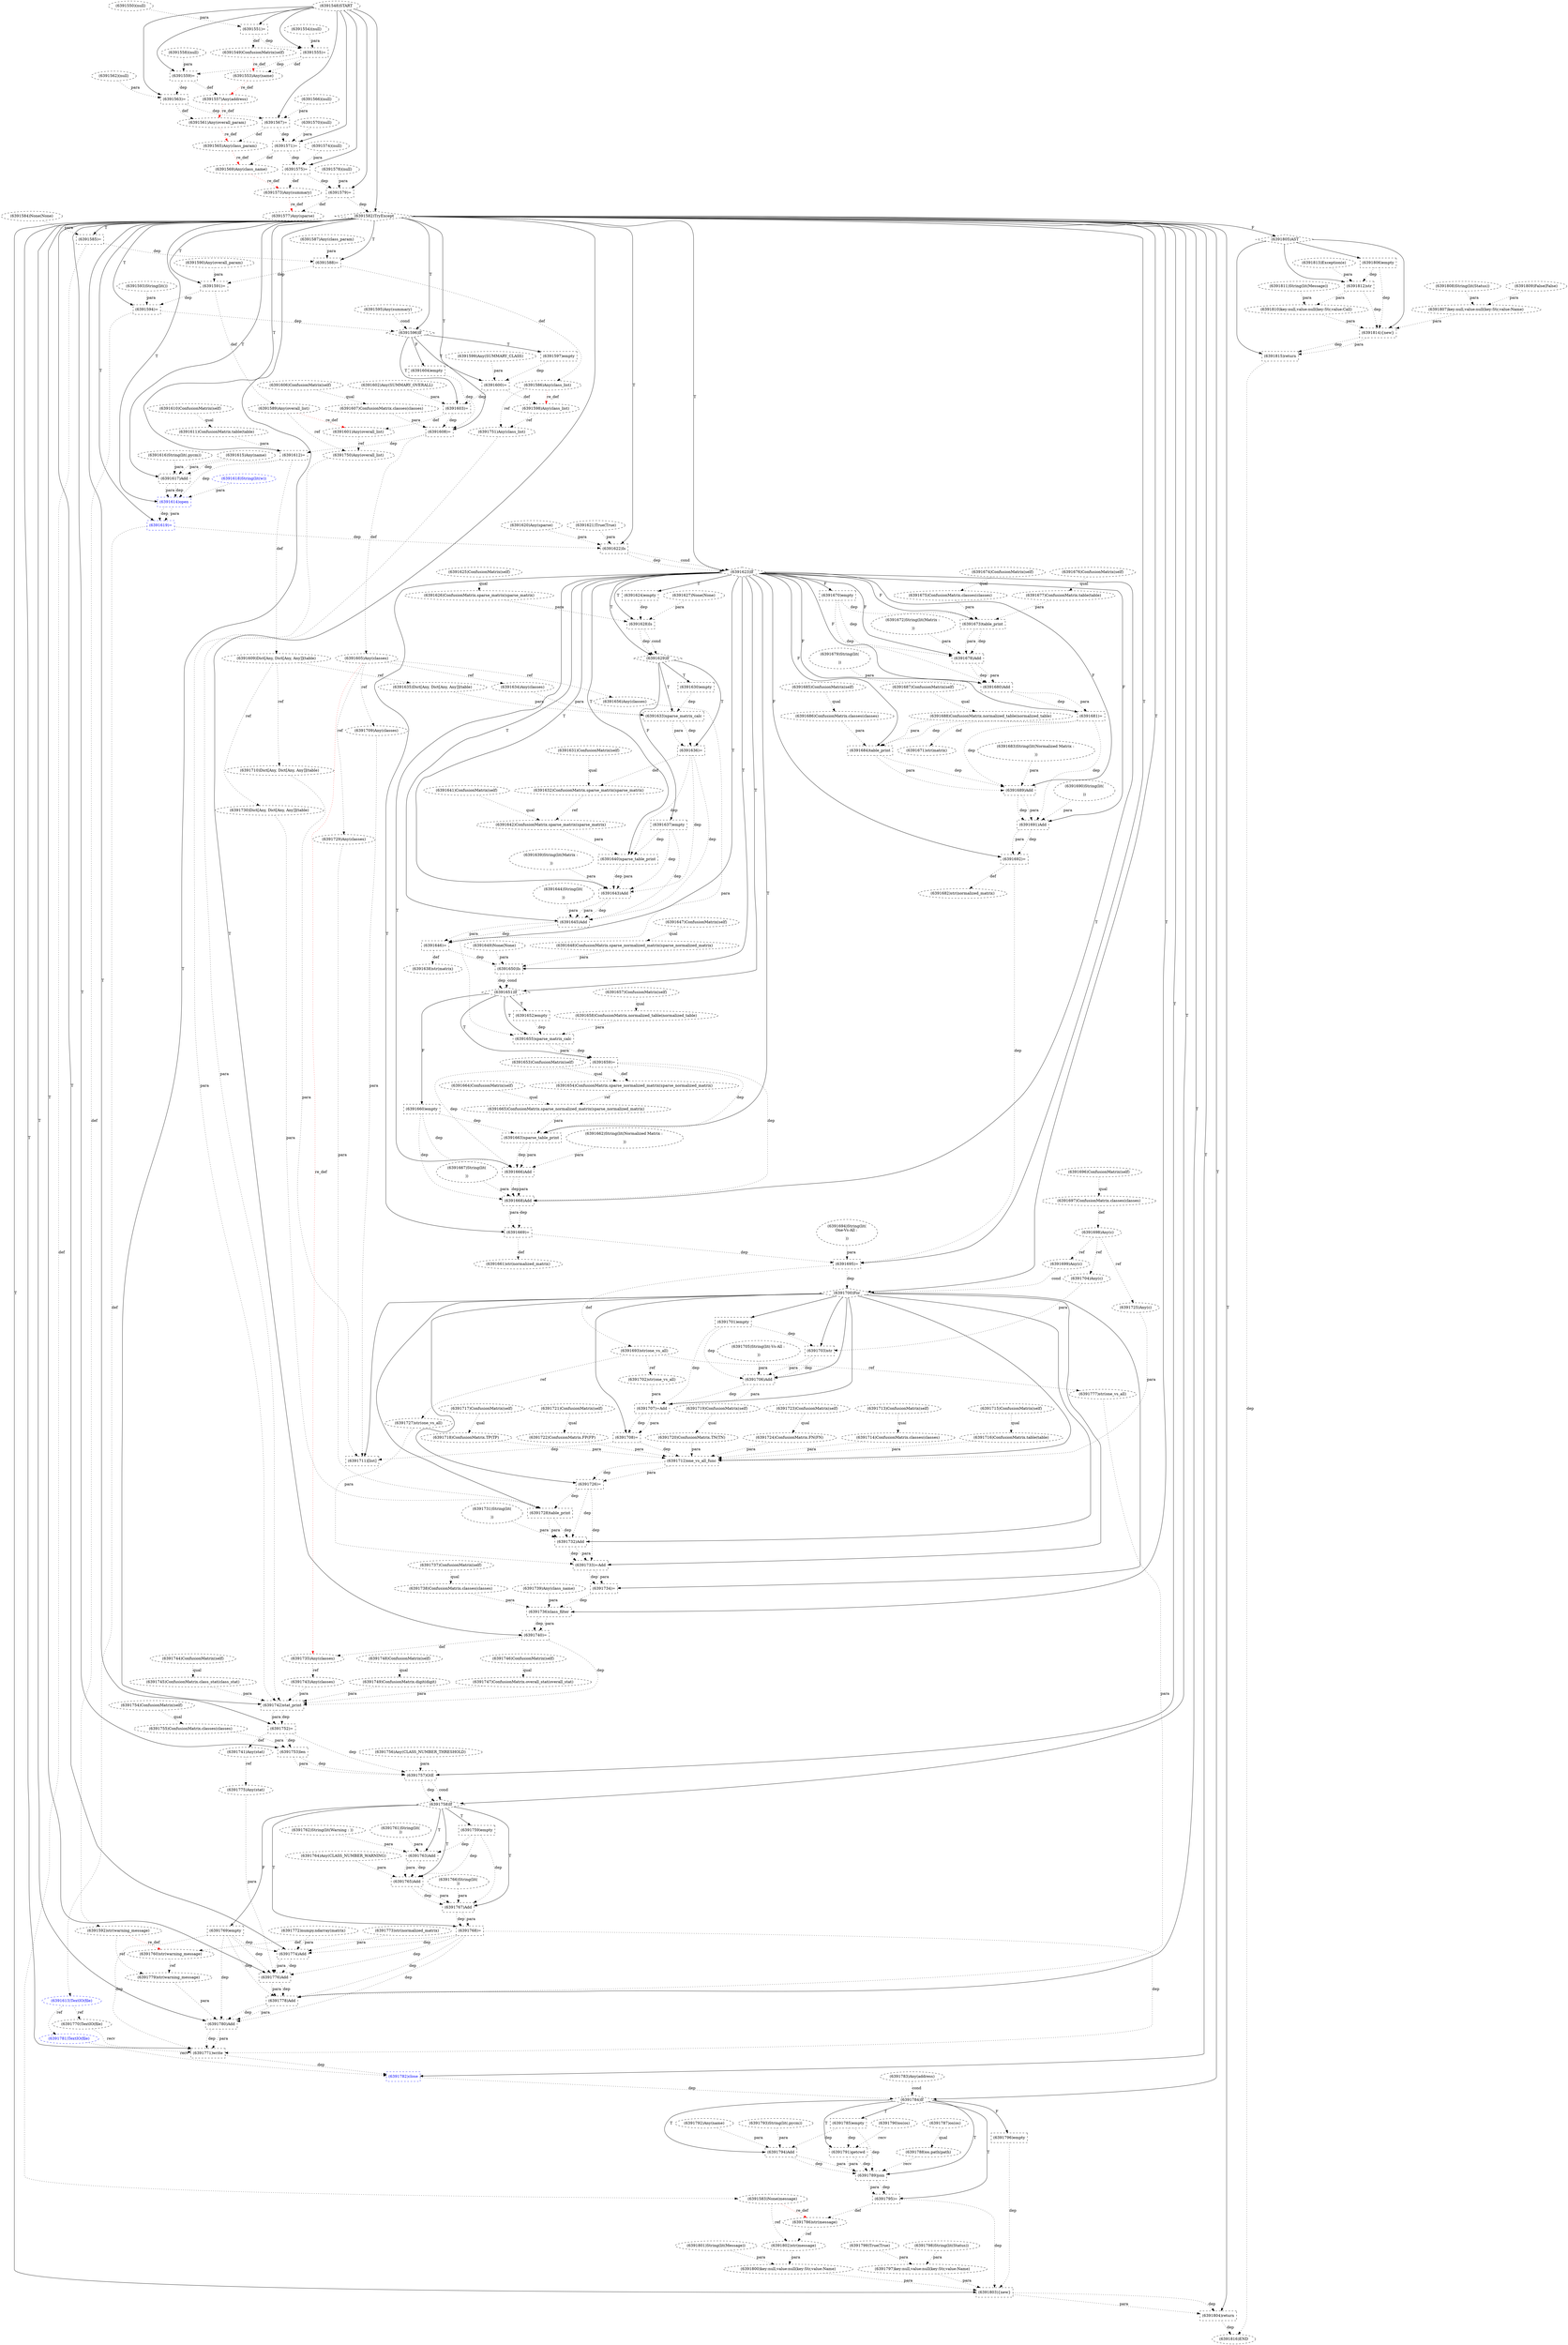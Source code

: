 digraph G {
1 [label="(6391770)TextIO(file)" shape=ellipse style=dashed]
2 [label="(6391604)empty" shape=box style=dashed]
3 [label="(6391626)ConfusionMatrix.sparse_matrix(sparse_matrix)" shape=ellipse style=dashed]
4 [label="(6391708)=" shape=box style=dashed]
5 [label="(6391728)table_print" shape=box style=dashed]
6 [label="(6391712)one_vs_all_func" shape=box style=dashed]
7 [label="(6391763)Add" shape=box style=dashed]
8 [label="(6391570)(null)" shape=ellipse style=dashed]
9 [label="(6391641)ConfusionMatrix(self)" shape=ellipse style=dashed]
10 [label="(6391698)Any(c)" shape=ellipse style=dashed]
11 [label="(6391636)=" shape=box style=dashed]
12 [label="(6391727)str(one_vs_all)" shape=ellipse style=dashed]
13 [label="(6391652)empty" shape=box style=dashed]
14 [label="(6391707)=Add" shape=box style=dashed]
15 [label="(6391649)None(None)" shape=ellipse style=dashed]
16 [label="(6391695)=" shape=box style=dashed]
17 [label="(6391786)str(message)" shape=ellipse style=dashed]
18 [label="(6391774)Add" shape=box style=dashed]
19 [label="(6391735)Any(classes)" shape=ellipse style=dashed]
20 [label="(6391669)=" shape=box style=dashed]
21 [label="(6391557)Any(address)" shape=ellipse style=dashed]
22 [label="(6391683)String(lit(Normalized Matrix : 

))" shape=ellipse style=dashed]
23 [label="(6391701)empty" shape=box style=dashed]
24 [label="(6391710)Dict[Any, Dict[Any, Any]](table)" shape=ellipse style=dashed]
25 [label="(6391749)ConfusionMatrix.digit(digit)" shape=ellipse style=dashed]
26 [label="(6391748)ConfusionMatrix(self)" shape=ellipse style=dashed]
27 [label="(6391587)Any(class_param)" shape=ellipse style=dashed]
28 [label="(6391638)str(matrix)" shape=ellipse style=dashed]
29 [label="(6391769)empty" shape=box style=dashed]
30 [label="(6391622)Is" shape=box style=dashed]
31 [label="(6391716)ConfusionMatrix.table(table)" shape=ellipse style=dashed]
32 [label="(6391632)ConfusionMatrix.sparse_matrix(sparse_matrix)" shape=ellipse style=dashed]
33 [label="(6391664)ConfusionMatrix(self)" shape=ellipse style=dashed]
34 [label="(6391680)Add" shape=box style=dashed]
35 [label="(6391718)ConfusionMatrix.TP(TP)" shape=ellipse style=dashed]
36 [label="(6391644)String(lit(

))" shape=ellipse style=dashed]
37 [label="(6391645)Add" shape=box style=dashed]
38 [label="(6391792)Any(name)" shape=ellipse style=dashed]
39 [label="(6391623)If" shape=diamond style=dashed]
40 [label="(6391673)table_print" shape=box style=dashed]
41 [label="(6391598)Any(class_list)" shape=ellipse style=dashed]
42 [label="(6391719)ConfusionMatrix(self)" shape=ellipse style=dashed]
43 [label="(6391600)=" shape=box style=dashed]
44 [label="(6391630)empty" shape=box style=dashed]
45 [label="(6391606)ConfusionMatrix(self)" shape=ellipse style=dashed]
46 [label="(6391668)Add" shape=box style=dashed]
47 [label="(6391686)ConfusionMatrix.classes(classes)" shape=ellipse style=dashed]
48 [label="(6391657)ConfusionMatrix(self)" shape=ellipse style=dashed]
49 [label="(6391696)ConfusionMatrix(self)" shape=ellipse style=dashed]
50 [label="(6391758)If" shape=diamond style=dashed]
51 [label="(6391659)=" shape=box style=dashed]
52 [label="(6391731)String(lit(

))" shape=ellipse style=dashed]
53 [label="(6391782)close" shape=box style=dashed color=blue fontcolor=blue]
54 [label="(6391778)Add" shape=box style=dashed]
55 [label="(6391553)Any(name)" shape=ellipse style=dashed]
56 [label="(6391585)=" shape=box style=dashed]
57 [label="(6391617)Add" shape=box style=dashed]
58 [label="(6391804)return" shape=box style=dashed]
59 [label="(6391610)ConfusionMatrix(self)" shape=ellipse style=dashed]
60 [label="(6391725)Any(c)" shape=ellipse style=dashed]
61 [label="(6391620)Any(sparse)" shape=ellipse style=dashed]
62 [label="(6391631)ConfusionMatrix(self)" shape=ellipse style=dashed]
63 [label="(6391753)len" shape=box style=dashed]
64 [label="(6391639)String(lit(Matrix : 

))" shape=ellipse style=dashed]
65 [label="(6391806)empty" shape=box style=dashed]
66 [label="(6391648)ConfusionMatrix.sparse_normalized_matrix(sparse_normalized_matrix)" shape=ellipse style=dashed]
67 [label="(6391803){new}" shape=box style=dashed]
68 [label="(6391588)=" shape=box style=dashed]
69 [label="(6391675)ConfusionMatrix.classes(classes)" shape=ellipse style=dashed]
70 [label="(6391746)ConfusionMatrix(self)" shape=ellipse style=dashed]
71 [label="(6391592)str(warning_message)" shape=ellipse style=dashed]
72 [label="(6391616)String(lit(.pycm))" shape=ellipse style=dashed]
73 [label="(6391670)empty" shape=box style=dashed]
74 [label="(6391687)ConfusionMatrix(self)" shape=ellipse style=dashed]
75 [label="(6391665)ConfusionMatrix.sparse_normalized_matrix(sparse_normalized_matrix)" shape=ellipse style=dashed]
76 [label="(6391784)If" shape=diamond style=dashed]
77 [label="(6391691)Add" shape=box style=dashed]
78 [label="(6391797)key:null,value:null(key:Str,value:Name)" shape=ellipse style=dashed]
79 [label="(6391551)=" shape=box style=dashed]
80 [label="(6391684)table_print" shape=box style=dashed]
81 [label="(6391562)(null)" shape=ellipse style=dashed]
82 [label="(6391699)Any(c)" shape=ellipse style=dashed]
83 [label="(6391721)ConfusionMatrix(self)" shape=ellipse style=dashed]
84 [label="(6391779)str(warning_message)" shape=ellipse style=dashed]
85 [label="(6391614)open" shape=box style=dashed color=blue fontcolor=blue]
86 [label="(6391802)str(message)" shape=ellipse style=dashed]
87 [label="(6391667)String(lit(

))" shape=ellipse style=dashed]
88 [label="(6391602)Any(SUMMARY_OVERALL)" shape=ellipse style=dashed]
89 [label="(6391637)empty" shape=box style=dashed]
90 [label="(6391742)stat_print" shape=box style=dashed]
91 [label="(6391643)Add" shape=box style=dashed]
92 [label="(6391775)Any(stat)" shape=ellipse style=dashed]
93 [label="(6391692)=" shape=box style=dashed]
94 [label="(6391780)Add" shape=box style=dashed]
95 [label="(6391582)TryExcept" shape=diamond style=dashed]
96 [label="(6391754)ConfusionMatrix(self)" shape=ellipse style=dashed]
97 [label="(6391628)Is" shape=box style=dashed]
98 [label="(6391599)Any(SUMMARY_CLASS)" shape=ellipse style=dashed]
99 [label="(6391627)None(None)" shape=ellipse style=dashed]
100 [label="(6391646)=" shape=box style=dashed]
101 [label="(6391768)=" shape=box style=dashed]
102 [label="(6391799)True(True)" shape=ellipse style=dashed]
103 [label="(6391713)ConfusionMatrix(self)" shape=ellipse style=dashed]
104 [label="(6391565)Any(class_param)" shape=ellipse style=dashed]
105 [label="(6391589)Any(overall_list)" shape=ellipse style=dashed]
106 [label="(6391660)empty" shape=box style=dashed]
107 [label="(6391571)=" shape=box style=dashed]
108 [label="(6391815)return" shape=box style=dashed]
109 [label="(6391681)=" shape=box style=dashed]
110 [label="(6391793)String(lit(.pycm))" shape=ellipse style=dashed]
111 [label="(6391697)ConfusionMatrix.classes(classes)" shape=ellipse style=dashed]
112 [label="(6391790)os(os)" shape=ellipse style=dashed]
113 [label="(6391794)Add" shape=box style=dashed]
114 [label="(6391795)=" shape=box style=dashed]
115 [label="(6391666)Add" shape=box style=dashed]
116 [label="(6391677)ConfusionMatrix.table(table)" shape=ellipse style=dashed]
117 [label="(6391717)ConfusionMatrix(self)" shape=ellipse style=dashed]
118 [label="(6391647)ConfusionMatrix(self)" shape=ellipse style=dashed]
119 [label="(6391550)(null)" shape=ellipse style=dashed]
120 [label="(6391583)None(message)" shape=ellipse style=dashed]
121 [label="(6391760)str(warning_message)" shape=ellipse style=dashed]
122 [label="(6391586)Any(class_list)" shape=ellipse style=dashed]
123 [label="(6391593)String(lit())" shape=ellipse style=dashed]
124 [label="(6391814){new}" shape=box style=dashed]
125 [label="(6391601)Any(overall_list)" shape=ellipse style=dashed]
126 [label="(6391688)ConfusionMatrix.normalized_table(normalized_table)" shape=ellipse style=dashed]
127 [label="(6391709)Any(classes)" shape=ellipse style=dashed]
128 [label="(6391811)String(lit(Message))" shape=ellipse style=dashed]
129 [label="(6391689)Add" shape=box style=dashed]
130 [label="(6391690)String(lit(

))" shape=ellipse style=dashed]
131 [label="(6391577)Any(sparse)" shape=ellipse style=dashed]
132 [label="(6391711)[list]" shape=box style=dashed]
133 [label="(6391730)Dict[Any, Dict[Any, Any]](table)" shape=ellipse style=dashed]
134 [label="(6391679)String(lit(

))" shape=ellipse style=dashed]
135 [label="(6391704)Any(c)" shape=ellipse style=dashed]
136 [label="(6391655)sparse_matrix_calc" shape=box style=dashed]
137 [label="(6391702)str(one_vs_all)" shape=ellipse style=dashed]
138 [label="(6391777)str(one_vs_all)" shape=ellipse style=dashed]
139 [label="(6391642)ConfusionMatrix.sparse_matrix(sparse_matrix)" shape=ellipse style=dashed]
140 [label="(6391785)empty" shape=box style=dashed]
141 [label="(6391726)=" shape=box style=dashed]
142 [label="(6391590)Any(overall_param)" shape=ellipse style=dashed]
143 [label="(6391662)String(lit(Normalized Matrix : 

))" shape=ellipse style=dashed]
144 [label="(6391700)For" shape=diamond style=dashed]
145 [label="(6391796)empty" shape=box style=dashed]
146 [label="(6391603)=" shape=box style=dashed]
147 [label="(6391791)getcwd" shape=box style=dashed]
148 [label="(6391656)Any(classes)" shape=ellipse style=dashed]
149 [label="(6391607)ConfusionMatrix.classes(classes)" shape=ellipse style=dashed]
150 [label="(6391635)Dict[Any, Dict[Any, Any]](table)" shape=ellipse style=dashed]
151 [label="(6391757)GtE" shape=box style=dashed]
152 [label="(6391653)ConfusionMatrix(self)" shape=ellipse style=dashed]
153 [label="(6391694)String(lit(
One-Vs-All : 

))" shape=ellipse style=dashed]
154 [label="(6391554)(null)" shape=ellipse style=dashed]
155 [label="(6391734)=" shape=box style=dashed]
156 [label="(6391629)If" shape=diamond style=dashed]
157 [label="(6391703)str" shape=box style=dashed]
158 [label="(6391744)ConfusionMatrix(self)" shape=ellipse style=dashed]
159 [label="(6391766)String(lit(
))" shape=ellipse style=dashed]
160 [label="(6391574)(null)" shape=ellipse style=dashed]
161 [label="(6391621)True(True)" shape=ellipse style=dashed]
162 [label="(6391759)empty" shape=box style=dashed]
163 [label="(6391750)Any(overall_list)" shape=ellipse style=dashed]
164 [label="(6391579)=" shape=box style=dashed]
165 [label="(6391722)ConfusionMatrix.FP(FP)" shape=ellipse style=dashed]
166 [label="(6391573)Any(summary)" shape=ellipse style=dashed]
167 [label="(6391732)Add" shape=box style=dashed]
168 [label="(6391787)os(os)" shape=ellipse style=dashed]
169 [label="(6391801)String(lit(Message))" shape=ellipse style=dashed]
170 [label="(6391596)If" shape=diamond style=dashed]
171 [label="(6391569)Any(class_name)" shape=ellipse style=dashed]
172 [label="(6391752)=" shape=box style=dashed]
173 [label="(6391772)numpy.ndarray(matrix)" shape=ellipse style=dashed]
174 [label="(6391783)Any(address)" shape=ellipse style=dashed]
175 [label="(6391741)Any(stat)" shape=ellipse style=dashed]
176 [label="(6391591)=" shape=box style=dashed]
177 [label="(6391609)Dict[Any, Dict[Any, Any]](table)" shape=ellipse style=dashed]
178 [label="(6391561)Any(overall_param)" shape=ellipse style=dashed]
179 [label="(6391654)ConfusionMatrix.sparse_normalized_matrix(sparse_normalized_matrix)" shape=ellipse style=dashed]
180 [label="(6391566)(null)" shape=ellipse style=dashed]
181 [label="(6391788)os.path(path)" shape=ellipse style=dashed]
182 [label="(6391810)key:null,value:null(key:Str,value:Call)" shape=ellipse style=dashed]
183 [label="(6391813)Exception(e)" shape=ellipse style=dashed]
184 [label="(6391747)ConfusionMatrix.overall_stat(overall_stat)" shape=ellipse style=dashed]
185 [label="(6391773)str(normalized_matrix)" shape=ellipse style=dashed]
186 [label="(6391651)If" shape=diamond style=dashed]
187 [label="(6391805)AST" shape=diamond style=dashed]
188 [label="(6391658)ConfusionMatrix.normalized_table(normalized_table)" shape=ellipse style=dashed]
189 [label="(6391575)=" shape=box style=dashed]
190 [label="(6391723)ConfusionMatrix(self)" shape=ellipse style=dashed]
191 [label="(6391584)None(None)" shape=ellipse style=dashed]
192 [label="(6391634)Any(classes)" shape=ellipse style=dashed]
193 [label="(6391729)Any(classes)" shape=ellipse style=dashed]
194 [label="(6391548)START" style=dashed]
195 [label="(6391745)ConfusionMatrix.class_stat(class_stat)" shape=ellipse style=dashed]
196 [label="(6391751)Any(class_list)" shape=ellipse style=dashed]
197 [label="(6391567)=" shape=box style=dashed]
198 [label="(6391685)ConfusionMatrix(self)" shape=ellipse style=dashed]
199 [label="(6391663)sparse_table_print" shape=box style=dashed]
200 [label="(6391597)empty" shape=box style=dashed]
201 [label="(6391808)String(lit(Status))" shape=ellipse style=dashed]
202 [label="(6391563)=" shape=box style=dashed]
203 [label="(6391633)sparse_matrix_calc" shape=box style=dashed]
204 [label="(6391715)ConfusionMatrix(self)" shape=ellipse style=dashed]
205 [label="(6391736)class_filter" shape=box style=dashed]
206 [label="(6391809)False(False)" shape=ellipse style=dashed]
207 [label="(6391720)ConfusionMatrix.TN(TN)" shape=ellipse style=dashed]
208 [label="(6391807)key:null,value:null(key:Str,value:Name)" shape=ellipse style=dashed]
209 [label="(6391674)ConfusionMatrix(self)" shape=ellipse style=dashed]
210 [label="(6391611)ConfusionMatrix.table(table)" shape=ellipse style=dashed]
211 [label="(6391625)ConfusionMatrix(self)" shape=ellipse style=dashed]
212 [label="(6391624)empty" shape=box style=dashed]
213 [label="(6391733)=Add" shape=box style=dashed]
214 [label="(6391595)Any(summary)" shape=ellipse style=dashed]
215 [label="(6391640)sparse_table_print" shape=box style=dashed]
216 [label="(6391781)TextIO(file)" shape=ellipse style=dashed color=blue fontcolor=blue]
217 [label="(6391555)=" shape=box style=dashed]
218 [label="(6391798)String(lit(Status))" shape=ellipse style=dashed]
219 [label="(6391594)=" shape=box style=dashed]
220 [label="(6391776)Add" shape=box style=dashed]
221 [label="(6391765)Add" shape=box style=dashed]
222 [label="(6391558)(null)" shape=ellipse style=dashed]
223 [label="(6391650)Is" shape=box style=dashed]
224 [label="(6391771)write" shape=box style=dashed]
225 [label="(6391737)ConfusionMatrix(self)" shape=ellipse style=dashed]
226 [label="(6391615)Any(name)" shape=ellipse style=dashed]
227 [label="(6391676)ConfusionMatrix(self)" shape=ellipse style=dashed]
228 [label="(6391724)ConfusionMatrix.FN(FN)" shape=ellipse style=dashed]
229 [label="(6391619)=" shape=box style=dashed color=blue fontcolor=blue]
230 [label="(6391764)Any(CLASS_NUMBER_WARNING)" shape=ellipse style=dashed]
231 [label="(6391714)ConfusionMatrix.classes(classes)" shape=ellipse style=dashed]
232 [label="(6391816)END" style=dashed]
233 [label="(6391661)str(normalized_matrix)" shape=ellipse style=dashed]
234 [label="(6391693)str(one_vs_all)" shape=ellipse style=dashed]
235 [label="(6391706)Add" shape=box style=dashed]
236 [label="(6391767)Add" shape=box style=dashed]
237 [label="(6391612)=" shape=box style=dashed]
238 [label="(6391812)str" shape=box style=dashed]
239 [label="(6391739)Any(class_name)" shape=ellipse style=dashed]
240 [label="(6391789)join" shape=box style=dashed]
241 [label="(6391671)str(matrix)" shape=ellipse style=dashed]
242 [label="(6391605)Any(classes)" shape=ellipse style=dashed]
243 [label="(6391613)TextIO(file)" shape=ellipse style=dashed color=blue fontcolor=blue]
244 [label="(6391738)ConfusionMatrix.classes(classes)" shape=ellipse style=dashed]
245 [label="(6391762)String(lit(Warning : ))" shape=ellipse style=dashed]
246 [label="(6391618)String(lit(w))" shape=ellipse style=dashed color=blue fontcolor=blue]
247 [label="(6391549)ConfusionMatrix(self)" shape=ellipse style=dashed]
248 [label="(6391705)String(lit(-Vs-All : 

))" shape=ellipse style=dashed]
249 [label="(6391755)ConfusionMatrix.classes(classes)" shape=ellipse style=dashed]
250 [label="(6391743)Any(classes)" shape=ellipse style=dashed]
251 [label="(6391800)key:null,value:null(key:Str,value:Name)" shape=ellipse style=dashed]
252 [label="(6391608)=" shape=box style=dashed]
253 [label="(6391559)=" shape=box style=dashed]
254 [label="(6391672)String(lit(Matrix : 

))" shape=ellipse style=dashed]
255 [label="(6391740)=" shape=box style=dashed]
256 [label="(6391678)Add" shape=box style=dashed]
257 [label="(6391682)str(normalized_matrix)" shape=ellipse style=dashed]
258 [label="(6391761)String(lit(
))" shape=ellipse style=dashed]
259 [label="(6391578)(null)" shape=ellipse style=dashed]
260 [label="(6391756)Any(CLASS_NUMBER_THRESHOLD)" shape=ellipse style=dashed]
243 -> 1 [label="ref" style=dotted];
170 -> 2 [label="F"];
211 -> 3 [label="qual" style=dotted];
144 -> 4 [label="" style=solid];
14 -> 4 [label="dep" style=dotted];
14 -> 4 [label="para" style=dotted];
144 -> 5 [label="" style=solid];
193 -> 5 [label="para" style=dotted];
133 -> 5 [label="para" style=dotted];
141 -> 5 [label="dep" style=dotted];
144 -> 6 [label="" style=solid];
231 -> 6 [label="para" style=dotted];
31 -> 6 [label="para" style=dotted];
35 -> 6 [label="para" style=dotted];
207 -> 6 [label="para" style=dotted];
165 -> 6 [label="para" style=dotted];
228 -> 6 [label="para" style=dotted];
60 -> 6 [label="para" style=dotted];
4 -> 6 [label="dep" style=dotted];
50 -> 7 [label="T"];
258 -> 7 [label="para" style=dotted];
245 -> 7 [label="para" style=dotted];
162 -> 7 [label="dep" style=dotted];
111 -> 10 [label="def" style=dotted];
156 -> 11 [label="T"];
203 -> 11 [label="dep" style=dotted];
203 -> 11 [label="para" style=dotted];
234 -> 12 [label="ref" style=dotted];
186 -> 13 [label="T"];
144 -> 14 [label="" style=solid];
137 -> 14 [label="para" style=dotted];
235 -> 14 [label="dep" style=dotted];
235 -> 14 [label="para" style=dotted];
23 -> 14 [label="dep" style=dotted];
95 -> 16 [label="T"];
153 -> 16 [label="para" style=dotted];
93 -> 16 [label="dep" style=dotted];
20 -> 16 [label="dep" style=dotted];
114 -> 17 [label="def" style=dotted];
120 -> 17 [label="re_def" style=dotted color=red];
95 -> 18 [label="T"];
173 -> 18 [label="para" style=dotted];
185 -> 18 [label="para" style=dotted];
101 -> 18 [label="dep" style=dotted];
29 -> 18 [label="dep" style=dotted];
255 -> 19 [label="def" style=dotted];
242 -> 19 [label="re_def" style=dotted color=red];
39 -> 20 [label="T"];
46 -> 20 [label="dep" style=dotted];
46 -> 20 [label="para" style=dotted];
253 -> 21 [label="def" style=dotted];
55 -> 21 [label="re_def" style=dotted color=red];
144 -> 23 [label="" style=solid];
177 -> 24 [label="ref" style=dotted];
26 -> 25 [label="qual" style=dotted];
100 -> 28 [label="def" style=dotted];
50 -> 29 [label="F"];
95 -> 30 [label="T"];
61 -> 30 [label="para" style=dotted];
161 -> 30 [label="para" style=dotted];
229 -> 30 [label="dep" style=dotted];
204 -> 31 [label="qual" style=dotted];
62 -> 32 [label="qual" style=dotted];
11 -> 32 [label="def" style=dotted];
39 -> 34 [label="F"];
256 -> 34 [label="dep" style=dotted];
256 -> 34 [label="para" style=dotted];
134 -> 34 [label="para" style=dotted];
73 -> 34 [label="dep" style=dotted];
117 -> 35 [label="qual" style=dotted];
39 -> 37 [label="T"];
91 -> 37 [label="dep" style=dotted];
91 -> 37 [label="para" style=dotted];
36 -> 37 [label="para" style=dotted];
89 -> 37 [label="dep" style=dotted];
11 -> 37 [label="dep" style=dotted];
95 -> 39 [label="T"];
30 -> 39 [label="dep" style=dotted];
30 -> 39 [label="cond" style=dotted];
39 -> 40 [label="F"];
69 -> 40 [label="para" style=dotted];
116 -> 40 [label="para" style=dotted];
73 -> 40 [label="dep" style=dotted];
43 -> 41 [label="def" style=dotted];
122 -> 41 [label="re_def" style=dotted color=red];
170 -> 43 [label="T"];
98 -> 43 [label="para" style=dotted];
200 -> 43 [label="dep" style=dotted];
156 -> 44 [label="T"];
39 -> 46 [label="T"];
115 -> 46 [label="dep" style=dotted];
115 -> 46 [label="para" style=dotted];
87 -> 46 [label="para" style=dotted];
106 -> 46 [label="dep" style=dotted];
51 -> 46 [label="dep" style=dotted];
198 -> 47 [label="qual" style=dotted];
95 -> 50 [label="T"];
151 -> 50 [label="dep" style=dotted];
151 -> 50 [label="cond" style=dotted];
186 -> 51 [label="T"];
136 -> 51 [label="dep" style=dotted];
136 -> 51 [label="para" style=dotted];
95 -> 53 [label="T"];
216 -> 53 [label="recv" style=dotted];
224 -> 53 [label="dep" style=dotted];
95 -> 54 [label="T"];
220 -> 54 [label="dep" style=dotted];
220 -> 54 [label="para" style=dotted];
138 -> 54 [label="para" style=dotted];
101 -> 54 [label="dep" style=dotted];
29 -> 54 [label="dep" style=dotted];
217 -> 55 [label="def" style=dotted];
247 -> 55 [label="re_def" style=dotted color=red];
95 -> 56 [label="T"];
191 -> 56 [label="para" style=dotted];
95 -> 57 [label="T"];
226 -> 57 [label="para" style=dotted];
72 -> 57 [label="para" style=dotted];
237 -> 57 [label="dep" style=dotted];
95 -> 58 [label="T"];
67 -> 58 [label="dep" style=dotted];
67 -> 58 [label="para" style=dotted];
10 -> 60 [label="ref" style=dotted];
95 -> 63 [label="T"];
249 -> 63 [label="para" style=dotted];
172 -> 63 [label="dep" style=dotted];
187 -> 65 [label="" style=solid];
118 -> 66 [label="qual" style=dotted];
95 -> 67 [label="T"];
78 -> 67 [label="para" style=dotted];
251 -> 67 [label="para" style=dotted];
114 -> 67 [label="dep" style=dotted];
145 -> 67 [label="dep" style=dotted];
95 -> 68 [label="T"];
27 -> 68 [label="para" style=dotted];
56 -> 68 [label="dep" style=dotted];
209 -> 69 [label="qual" style=dotted];
219 -> 71 [label="def" style=dotted];
39 -> 73 [label="F"];
33 -> 75 [label="qual" style=dotted];
179 -> 75 [label="ref" style=dotted];
95 -> 76 [label="T"];
174 -> 76 [label="cond" style=dotted];
53 -> 76 [label="dep" style=dotted];
39 -> 77 [label="F"];
129 -> 77 [label="dep" style=dotted];
129 -> 77 [label="para" style=dotted];
130 -> 77 [label="para" style=dotted];
109 -> 77 [label="dep" style=dotted];
218 -> 78 [label="para" style=dotted];
102 -> 78 [label="para" style=dotted];
194 -> 79 [label="" style=solid];
119 -> 79 [label="para" style=dotted];
39 -> 80 [label="F"];
47 -> 80 [label="para" style=dotted];
126 -> 80 [label="para" style=dotted];
109 -> 80 [label="dep" style=dotted];
10 -> 82 [label="ref" style=dotted];
121 -> 84 [label="ref" style=dotted];
71 -> 84 [label="ref" style=dotted];
95 -> 85 [label="T"];
57 -> 85 [label="dep" style=dotted];
57 -> 85 [label="para" style=dotted];
246 -> 85 [label="para" style=dotted];
237 -> 85 [label="dep" style=dotted];
120 -> 86 [label="ref" style=dotted];
17 -> 86 [label="ref" style=dotted];
156 -> 89 [label="F"];
95 -> 90 [label="T"];
250 -> 90 [label="para" style=dotted];
195 -> 90 [label="para" style=dotted];
184 -> 90 [label="para" style=dotted];
25 -> 90 [label="para" style=dotted];
163 -> 90 [label="para" style=dotted];
196 -> 90 [label="para" style=dotted];
255 -> 90 [label="dep" style=dotted];
39 -> 91 [label="T"];
64 -> 91 [label="para" style=dotted];
215 -> 91 [label="dep" style=dotted];
215 -> 91 [label="para" style=dotted];
89 -> 91 [label="dep" style=dotted];
11 -> 91 [label="dep" style=dotted];
175 -> 92 [label="ref" style=dotted];
39 -> 93 [label="F"];
77 -> 93 [label="dep" style=dotted];
77 -> 93 [label="para" style=dotted];
95 -> 94 [label="T"];
54 -> 94 [label="dep" style=dotted];
54 -> 94 [label="para" style=dotted];
84 -> 94 [label="para" style=dotted];
101 -> 94 [label="dep" style=dotted];
29 -> 94 [label="dep" style=dotted];
194 -> 95 [label="" style=solid];
164 -> 95 [label="dep" style=dotted];
39 -> 97 [label="T"];
3 -> 97 [label="para" style=dotted];
99 -> 97 [label="para" style=dotted];
212 -> 97 [label="dep" style=dotted];
39 -> 100 [label="T"];
37 -> 100 [label="dep" style=dotted];
37 -> 100 [label="para" style=dotted];
50 -> 101 [label="T"];
236 -> 101 [label="dep" style=dotted];
236 -> 101 [label="para" style=dotted];
197 -> 104 [label="def" style=dotted];
178 -> 104 [label="re_def" style=dotted color=red];
176 -> 105 [label="def" style=dotted];
186 -> 106 [label="F"];
194 -> 107 [label="" style=solid];
8 -> 107 [label="para" style=dotted];
197 -> 107 [label="dep" style=dotted];
187 -> 108 [label="" style=solid];
124 -> 108 [label="dep" style=dotted];
124 -> 108 [label="para" style=dotted];
39 -> 109 [label="F"];
34 -> 109 [label="dep" style=dotted];
34 -> 109 [label="para" style=dotted];
49 -> 111 [label="qual" style=dotted];
76 -> 113 [label="T"];
38 -> 113 [label="para" style=dotted];
110 -> 113 [label="para" style=dotted];
140 -> 113 [label="dep" style=dotted];
76 -> 114 [label="T"];
240 -> 114 [label="dep" style=dotted];
240 -> 114 [label="para" style=dotted];
39 -> 115 [label="T"];
143 -> 115 [label="para" style=dotted];
199 -> 115 [label="dep" style=dotted];
199 -> 115 [label="para" style=dotted];
106 -> 115 [label="dep" style=dotted];
51 -> 115 [label="dep" style=dotted];
227 -> 116 [label="qual" style=dotted];
56 -> 120 [label="def" style=dotted];
101 -> 121 [label="def" style=dotted];
71 -> 121 [label="re_def" style=dotted color=red];
68 -> 122 [label="def" style=dotted];
187 -> 124 [label="" style=solid];
208 -> 124 [label="para" style=dotted];
238 -> 124 [label="dep" style=dotted];
182 -> 124 [label="para" style=dotted];
65 -> 124 [label="dep" style=dotted];
146 -> 125 [label="def" style=dotted];
105 -> 125 [label="re_def" style=dotted color=red];
74 -> 126 [label="qual" style=dotted];
242 -> 127 [label="ref" style=dotted];
39 -> 129 [label="F"];
22 -> 129 [label="para" style=dotted];
80 -> 129 [label="dep" style=dotted];
80 -> 129 [label="para" style=dotted];
109 -> 129 [label="dep" style=dotted];
164 -> 131 [label="def" style=dotted];
166 -> 131 [label="re_def" style=dotted color=red];
144 -> 132 [label="" style=solid];
127 -> 132 [label="para" style=dotted];
24 -> 132 [label="para" style=dotted];
4 -> 132 [label="dep" style=dotted];
177 -> 133 [label="ref" style=dotted];
10 -> 135 [label="ref" style=dotted];
186 -> 136 [label="T"];
148 -> 136 [label="para" style=dotted];
188 -> 136 [label="para" style=dotted];
13 -> 136 [label="dep" style=dotted];
234 -> 137 [label="ref" style=dotted];
234 -> 138 [label="ref" style=dotted];
9 -> 139 [label="qual" style=dotted];
32 -> 139 [label="ref" style=dotted];
76 -> 140 [label="T"];
144 -> 141 [label="" style=solid];
6 -> 141 [label="dep" style=dotted];
6 -> 141 [label="para" style=dotted];
95 -> 144 [label="T"];
82 -> 144 [label="cond" style=dotted];
16 -> 144 [label="dep" style=dotted];
76 -> 145 [label="F"];
170 -> 146 [label="T"];
88 -> 146 [label="para" style=dotted];
43 -> 146 [label="dep" style=dotted];
76 -> 147 [label="T"];
112 -> 147 [label="recv" style=dotted];
140 -> 147 [label="dep" style=dotted];
242 -> 148 [label="ref" style=dotted];
45 -> 149 [label="qual" style=dotted];
177 -> 150 [label="ref" style=dotted];
95 -> 151 [label="T"];
63 -> 151 [label="dep" style=dotted];
63 -> 151 [label="para" style=dotted];
260 -> 151 [label="para" style=dotted];
172 -> 151 [label="dep" style=dotted];
144 -> 155 [label="" style=solid];
213 -> 155 [label="dep" style=dotted];
213 -> 155 [label="para" style=dotted];
39 -> 156 [label="T"];
97 -> 156 [label="dep" style=dotted];
97 -> 156 [label="cond" style=dotted];
144 -> 157 [label="" style=solid];
135 -> 157 [label="para" style=dotted];
23 -> 157 [label="dep" style=dotted];
50 -> 162 [label="T"];
105 -> 163 [label="ref" style=dotted];
125 -> 163 [label="ref" style=dotted];
194 -> 164 [label="" style=solid];
259 -> 164 [label="para" style=dotted];
189 -> 164 [label="dep" style=dotted];
83 -> 165 [label="qual" style=dotted];
189 -> 166 [label="def" style=dotted];
171 -> 166 [label="re_def" style=dotted color=red];
144 -> 167 [label="" style=solid];
5 -> 167 [label="dep" style=dotted];
5 -> 167 [label="para" style=dotted];
52 -> 167 [label="para" style=dotted];
141 -> 167 [label="dep" style=dotted];
95 -> 170 [label="T"];
214 -> 170 [label="cond" style=dotted];
219 -> 170 [label="dep" style=dotted];
107 -> 171 [label="def" style=dotted];
104 -> 171 [label="re_def" style=dotted color=red];
95 -> 172 [label="T"];
90 -> 172 [label="dep" style=dotted];
90 -> 172 [label="para" style=dotted];
172 -> 175 [label="def" style=dotted];
95 -> 176 [label="T"];
142 -> 176 [label="para" style=dotted];
68 -> 176 [label="dep" style=dotted];
237 -> 177 [label="def" style=dotted];
202 -> 178 [label="def" style=dotted];
21 -> 178 [label="re_def" style=dotted color=red];
152 -> 179 [label="qual" style=dotted];
51 -> 179 [label="def" style=dotted];
168 -> 181 [label="qual" style=dotted];
128 -> 182 [label="para" style=dotted];
238 -> 182 [label="para" style=dotted];
70 -> 184 [label="qual" style=dotted];
39 -> 186 [label="T"];
223 -> 186 [label="dep" style=dotted];
223 -> 186 [label="cond" style=dotted];
95 -> 187 [label="F"];
48 -> 188 [label="qual" style=dotted];
194 -> 189 [label="" style=solid];
160 -> 189 [label="para" style=dotted];
107 -> 189 [label="dep" style=dotted];
242 -> 192 [label="ref" style=dotted];
242 -> 193 [label="ref" style=dotted];
158 -> 195 [label="qual" style=dotted];
122 -> 196 [label="ref" style=dotted];
41 -> 196 [label="ref" style=dotted];
194 -> 197 [label="" style=solid];
180 -> 197 [label="para" style=dotted];
202 -> 197 [label="dep" style=dotted];
39 -> 199 [label="T"];
75 -> 199 [label="para" style=dotted];
106 -> 199 [label="dep" style=dotted];
51 -> 199 [label="dep" style=dotted];
170 -> 200 [label="T"];
194 -> 202 [label="" style=solid];
81 -> 202 [label="para" style=dotted];
253 -> 202 [label="dep" style=dotted];
156 -> 203 [label="T"];
192 -> 203 [label="para" style=dotted];
150 -> 203 [label="para" style=dotted];
44 -> 203 [label="dep" style=dotted];
95 -> 205 [label="T"];
244 -> 205 [label="para" style=dotted];
239 -> 205 [label="para" style=dotted];
155 -> 205 [label="dep" style=dotted];
42 -> 207 [label="qual" style=dotted];
201 -> 208 [label="para" style=dotted];
206 -> 208 [label="para" style=dotted];
59 -> 210 [label="qual" style=dotted];
39 -> 212 [label="T"];
144 -> 213 [label="" style=solid];
12 -> 213 [label="para" style=dotted];
167 -> 213 [label="dep" style=dotted];
167 -> 213 [label="para" style=dotted];
141 -> 213 [label="dep" style=dotted];
39 -> 215 [label="T"];
139 -> 215 [label="para" style=dotted];
89 -> 215 [label="dep" style=dotted];
11 -> 215 [label="dep" style=dotted];
243 -> 216 [label="ref" style=dotted];
194 -> 217 [label="" style=solid];
154 -> 217 [label="para" style=dotted];
79 -> 217 [label="dep" style=dotted];
95 -> 219 [label="T"];
123 -> 219 [label="para" style=dotted];
176 -> 219 [label="dep" style=dotted];
95 -> 220 [label="T"];
18 -> 220 [label="dep" style=dotted];
18 -> 220 [label="para" style=dotted];
92 -> 220 [label="para" style=dotted];
101 -> 220 [label="dep" style=dotted];
29 -> 220 [label="dep" style=dotted];
50 -> 221 [label="T"];
7 -> 221 [label="dep" style=dotted];
7 -> 221 [label="para" style=dotted];
230 -> 221 [label="para" style=dotted];
162 -> 221 [label="dep" style=dotted];
39 -> 223 [label="T"];
66 -> 223 [label="para" style=dotted];
15 -> 223 [label="para" style=dotted];
100 -> 223 [label="dep" style=dotted];
95 -> 224 [label="T"];
1 -> 224 [label="recv" style=dotted];
94 -> 224 [label="dep" style=dotted];
94 -> 224 [label="para" style=dotted];
101 -> 224 [label="dep" style=dotted];
29 -> 224 [label="dep" style=dotted];
190 -> 228 [label="qual" style=dotted];
95 -> 229 [label="T"];
85 -> 229 [label="dep" style=dotted];
85 -> 229 [label="para" style=dotted];
103 -> 231 [label="qual" style=dotted];
58 -> 232 [label="dep" style=dotted];
108 -> 232 [label="dep" style=dotted];
20 -> 233 [label="def" style=dotted];
16 -> 234 [label="def" style=dotted];
144 -> 235 [label="" style=solid];
157 -> 235 [label="dep" style=dotted];
157 -> 235 [label="para" style=dotted];
248 -> 235 [label="para" style=dotted];
23 -> 235 [label="dep" style=dotted];
50 -> 236 [label="T"];
221 -> 236 [label="dep" style=dotted];
221 -> 236 [label="para" style=dotted];
159 -> 236 [label="para" style=dotted];
162 -> 236 [label="dep" style=dotted];
95 -> 237 [label="T"];
210 -> 237 [label="para" style=dotted];
252 -> 237 [label="dep" style=dotted];
187 -> 238 [label="" style=solid];
183 -> 238 [label="para" style=dotted];
65 -> 238 [label="dep" style=dotted];
76 -> 240 [label="T"];
181 -> 240 [label="recv" style=dotted];
147 -> 240 [label="dep" style=dotted];
147 -> 240 [label="para" style=dotted];
113 -> 240 [label="dep" style=dotted];
113 -> 240 [label="para" style=dotted];
140 -> 240 [label="dep" style=dotted];
109 -> 241 [label="def" style=dotted];
252 -> 242 [label="def" style=dotted];
229 -> 243 [label="def" style=dotted];
225 -> 244 [label="qual" style=dotted];
79 -> 247 [label="def" style=dotted];
96 -> 249 [label="qual" style=dotted];
19 -> 250 [label="ref" style=dotted];
169 -> 251 [label="para" style=dotted];
86 -> 251 [label="para" style=dotted];
95 -> 252 [label="T"];
149 -> 252 [label="para" style=dotted];
2 -> 252 [label="dep" style=dotted];
146 -> 252 [label="dep" style=dotted];
194 -> 253 [label="" style=solid];
222 -> 253 [label="para" style=dotted];
217 -> 253 [label="dep" style=dotted];
95 -> 255 [label="T"];
205 -> 255 [label="dep" style=dotted];
205 -> 255 [label="para" style=dotted];
39 -> 256 [label="F"];
254 -> 256 [label="para" style=dotted];
40 -> 256 [label="dep" style=dotted];
40 -> 256 [label="para" style=dotted];
73 -> 256 [label="dep" style=dotted];
93 -> 257 [label="def" style=dotted];
}